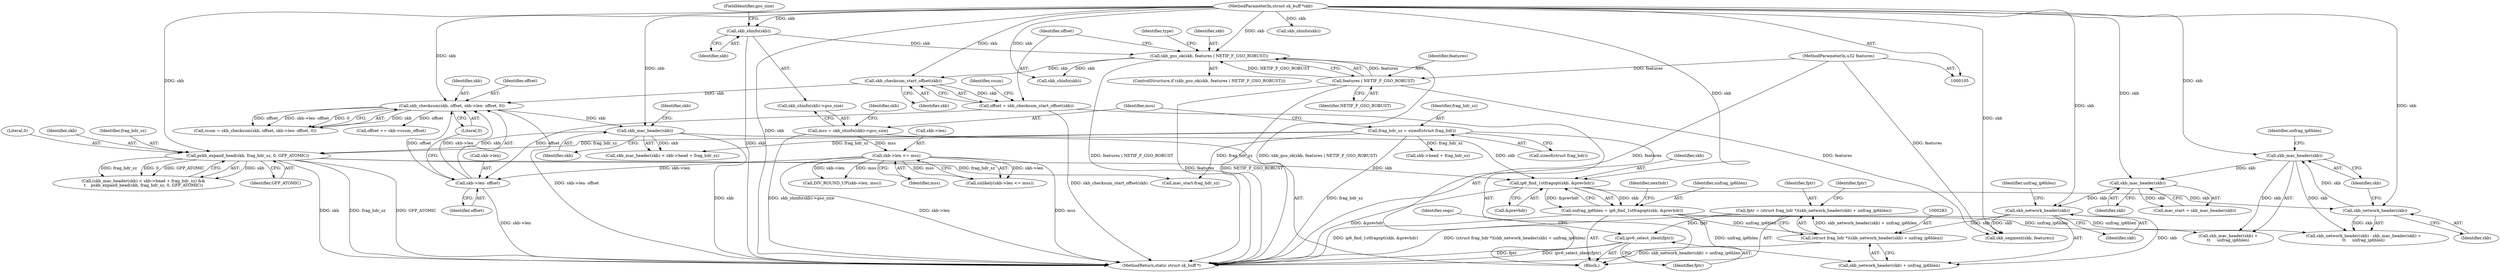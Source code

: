 digraph "1_linux_87c48fa3b4630905f98268dde838ee43626a060c_3@del" {
"1000298" [label="(Call,ipv6_select_ident(fptr))"];
"1000280" [label="(Call,fptr = (struct frag_hdr *)(skb_network_header(skb) + unfrag_ip6hlen))"];
"1000282" [label="(Call,(struct frag_hdr *)(skb_network_header(skb) + unfrag_ip6hlen))"];
"1000285" [label="(Call,skb_network_header(skb))"];
"1000262" [label="(Call,skb_mac_header(skb))"];
"1000257" [label="(Call,skb_mac_header(skb))"];
"1000254" [label="(Call,skb_network_header(skb))"];
"1000239" [label="(Call,ip6_find_1stfragopt(skb, &prevhdr))"];
"1000224" [label="(Call,skb_mac_header(skb))"];
"1000191" [label="(Call,skb_checksum(skb, offset, skb->len- offset, 0))"];
"1000187" [label="(Call,skb_checksum_start_offset(skb))"];
"1000144" [label="(Call,skb_gso_ok(skb, features | NETIF_F_GSO_ROBUST))"];
"1000132" [label="(Call,skb_shinfo(skb))"];
"1000106" [label="(MethodParameterIn,struct sk_buff *skb)"];
"1000146" [label="(Call,features | NETIF_F_GSO_ROBUST)"];
"1000107" [label="(MethodParameterIn,u32 features)"];
"1000194" [label="(Call,skb->len- offset)"];
"1000137" [label="(Call,skb->len <= mss)"];
"1000129" [label="(Call,mss = skb_shinfo(skb)->gso_size)"];
"1000185" [label="(Call,offset = skb_checksum_start_offset(skb))"];
"1000231" [label="(Call,pskb_expand_head(skb, frag_hdr_sz, 0, GFP_ATOMIC))"];
"1000123" [label="(Call,frag_hdr_sz = sizeof(struct frag_hdr))"];
"1000237" [label="(Call,unfrag_ip6hlen = ip6_find_1stfragopt(skb, &prevhdr))"];
"1000187" [label="(Call,skb_checksum_start_offset(skb))"];
"1000262" [label="(Call,skb_mac_header(skb))"];
"1000259" [label="(Identifier,unfrag_ip6hlen)"];
"1000145" [label="(Identifier,skb)"];
"1000173" [label="(Call,skb_shinfo(skb))"];
"1000193" [label="(Identifier,offset)"];
"1000302" [label="(Call,skb_segment(skb, features))"];
"1000131" [label="(Call,skb_shinfo(skb)->gso_size)"];
"1000225" [label="(Identifier,skb)"];
"1000308" [label="(MethodReturn,static struct sk_buff *)"];
"1000176" [label="(Call,DIV_ROUND_UP(skb->len, mss))"];
"1000190" [label="(Identifier,csum)"];
"1000235" [label="(Identifier,GFP_ATOMIC)"];
"1000253" [label="(Call,skb_network_header(skb) - skb_mac_header(skb) +\n\t\t     unfrag_ip6hlen)"];
"1000130" [label="(Identifier,mss)"];
"1000298" [label="(Call,ipv6_select_ident(fptr))"];
"1000192" [label="(Identifier,skb)"];
"1000107" [label="(MethodParameterIn,u32 features)"];
"1000132" [label="(Call,skb_shinfo(skb))"];
"1000106" [label="(MethodParameterIn,struct sk_buff *skb)"];
"1000284" [label="(Call,skb_network_header(skb) + unfrag_ip6hlen)"];
"1000138" [label="(Call,skb->len)"];
"1000129" [label="(Call,mss = skb_shinfo(skb)->gso_size)"];
"1000123" [label="(Call,frag_hdr_sz = sizeof(struct frag_hdr))"];
"1000223" [label="(Call,skb_mac_header(skb) < skb->head + frag_hdr_sz)"];
"1000231" [label="(Call,pskb_expand_head(skb, frag_hdr_sz, 0, GFP_ATOMIC))"];
"1000191" [label="(Call,skb_checksum(skb, offset, skb->len- offset, 0))"];
"1000189" [label="(Call,csum = skb_checksum(skb, offset, skb->len- offset, 0))"];
"1000263" [label="(Identifier,skb)"];
"1000199" [label="(Literal,0)"];
"1000144" [label="(Call,skb_gso_ok(skb, features | NETIF_F_GSO_ROBUST))"];
"1000124" [label="(Identifier,frag_hdr_sz)"];
"1000195" [label="(Call,skb->len)"];
"1000299" [label="(Identifier,fptr)"];
"1000125" [label="(Call,sizeof(struct frag_hdr))"];
"1000108" [label="(Block,)"];
"1000260" [label="(Call,mac_start = skb_mac_header(skb))"];
"1000301" [label="(Identifier,segs)"];
"1000134" [label="(FieldIdentifier,gso_size)"];
"1000258" [label="(Identifier,skb)"];
"1000200" [label="(Call,offset += skb->csum_offset)"];
"1000147" [label="(Identifier,features)"];
"1000136" [label="(Call,unlikely(skb->len <= mss))"];
"1000226" [label="(Call,skb->head + frag_hdr_sz)"];
"1000240" [label="(Identifier,skb)"];
"1000239" [label="(Call,ip6_find_1stfragopt(skb, &prevhdr))"];
"1000254" [label="(Call,skb_network_header(skb))"];
"1000188" [label="(Identifier,skb)"];
"1000137" [label="(Call,skb->len <= mss)"];
"1000232" [label="(Identifier,skb)"];
"1000186" [label="(Identifier,offset)"];
"1000141" [label="(Identifier,mss)"];
"1000285" [label="(Call,skb_network_header(skb))"];
"1000198" [label="(Identifier,offset)"];
"1000238" [label="(Identifier,unfrag_ip6hlen)"];
"1000286" [label="(Identifier,skb)"];
"1000154" [label="(Call,skb_shinfo(skb))"];
"1000237" [label="(Call,unfrag_ip6hlen = ip6_find_1stfragopt(skb, &prevhdr))"];
"1000194" [label="(Call,skb->len- offset)"];
"1000152" [label="(Identifier,type)"];
"1000224" [label="(Call,skb_mac_header(skb))"];
"1000133" [label="(Identifier,skb)"];
"1000244" [label="(Identifier,nexthdr)"];
"1000256" [label="(Call,skb_mac_header(skb) +\n\t\t     unfrag_ip6hlen)"];
"1000280" [label="(Call,fptr = (struct frag_hdr *)(skb_network_header(skb) + unfrag_ip6hlen))"];
"1000290" [label="(Identifier,fptr)"];
"1000287" [label="(Identifier,unfrag_ip6hlen)"];
"1000255" [label="(Identifier,skb)"];
"1000282" [label="(Call,(struct frag_hdr *)(skb_network_header(skb) + unfrag_ip6hlen))"];
"1000241" [label="(Call,&prevhdr)"];
"1000143" [label="(ControlStructure,if (skb_gso_ok(skb, features | NETIF_F_GSO_ROBUST)))"];
"1000148" [label="(Identifier,NETIF_F_GSO_ROBUST)"];
"1000139" [label="(Identifier,skb)"];
"1000228" [label="(Identifier,skb)"];
"1000222" [label="(Call,(skb_mac_header(skb) < skb->head + frag_hdr_sz) &&\n\t    pskb_expand_head(skb, frag_hdr_sz, 0, GFP_ATOMIC))"];
"1000265" [label="(Call,mac_start-frag_hdr_sz)"];
"1000146" [label="(Call,features | NETIF_F_GSO_ROBUST)"];
"1000281" [label="(Identifier,fptr)"];
"1000257" [label="(Call,skb_mac_header(skb))"];
"1000185" [label="(Call,offset = skb_checksum_start_offset(skb))"];
"1000233" [label="(Identifier,frag_hdr_sz)"];
"1000234" [label="(Literal,0)"];
"1000298" -> "1000108"  [label="AST: "];
"1000298" -> "1000299"  [label="CFG: "];
"1000299" -> "1000298"  [label="AST: "];
"1000301" -> "1000298"  [label="CFG: "];
"1000298" -> "1000308"  [label="DDG: ipv6_select_ident(fptr)"];
"1000298" -> "1000308"  [label="DDG: fptr"];
"1000280" -> "1000298"  [label="DDG: fptr"];
"1000280" -> "1000108"  [label="AST: "];
"1000280" -> "1000282"  [label="CFG: "];
"1000281" -> "1000280"  [label="AST: "];
"1000282" -> "1000280"  [label="AST: "];
"1000290" -> "1000280"  [label="CFG: "];
"1000280" -> "1000308"  [label="DDG: (struct frag_hdr *)(skb_network_header(skb) + unfrag_ip6hlen)"];
"1000282" -> "1000280"  [label="DDG: skb_network_header(skb) + unfrag_ip6hlen"];
"1000282" -> "1000284"  [label="CFG: "];
"1000283" -> "1000282"  [label="AST: "];
"1000284" -> "1000282"  [label="AST: "];
"1000282" -> "1000308"  [label="DDG: skb_network_header(skb) + unfrag_ip6hlen"];
"1000285" -> "1000282"  [label="DDG: skb"];
"1000237" -> "1000282"  [label="DDG: unfrag_ip6hlen"];
"1000285" -> "1000284"  [label="AST: "];
"1000285" -> "1000286"  [label="CFG: "];
"1000286" -> "1000285"  [label="AST: "];
"1000287" -> "1000285"  [label="CFG: "];
"1000285" -> "1000284"  [label="DDG: skb"];
"1000262" -> "1000285"  [label="DDG: skb"];
"1000106" -> "1000285"  [label="DDG: skb"];
"1000285" -> "1000302"  [label="DDG: skb"];
"1000262" -> "1000260"  [label="AST: "];
"1000262" -> "1000263"  [label="CFG: "];
"1000263" -> "1000262"  [label="AST: "];
"1000260" -> "1000262"  [label="CFG: "];
"1000262" -> "1000260"  [label="DDG: skb"];
"1000257" -> "1000262"  [label="DDG: skb"];
"1000106" -> "1000262"  [label="DDG: skb"];
"1000257" -> "1000256"  [label="AST: "];
"1000257" -> "1000258"  [label="CFG: "];
"1000258" -> "1000257"  [label="AST: "];
"1000259" -> "1000257"  [label="CFG: "];
"1000257" -> "1000253"  [label="DDG: skb"];
"1000257" -> "1000256"  [label="DDG: skb"];
"1000254" -> "1000257"  [label="DDG: skb"];
"1000106" -> "1000257"  [label="DDG: skb"];
"1000254" -> "1000253"  [label="AST: "];
"1000254" -> "1000255"  [label="CFG: "];
"1000255" -> "1000254"  [label="AST: "];
"1000258" -> "1000254"  [label="CFG: "];
"1000254" -> "1000253"  [label="DDG: skb"];
"1000239" -> "1000254"  [label="DDG: skb"];
"1000106" -> "1000254"  [label="DDG: skb"];
"1000239" -> "1000237"  [label="AST: "];
"1000239" -> "1000241"  [label="CFG: "];
"1000240" -> "1000239"  [label="AST: "];
"1000241" -> "1000239"  [label="AST: "];
"1000237" -> "1000239"  [label="CFG: "];
"1000239" -> "1000308"  [label="DDG: &prevhdr"];
"1000239" -> "1000237"  [label="DDG: skb"];
"1000239" -> "1000237"  [label="DDG: &prevhdr"];
"1000224" -> "1000239"  [label="DDG: skb"];
"1000231" -> "1000239"  [label="DDG: skb"];
"1000106" -> "1000239"  [label="DDG: skb"];
"1000224" -> "1000223"  [label="AST: "];
"1000224" -> "1000225"  [label="CFG: "];
"1000225" -> "1000224"  [label="AST: "];
"1000228" -> "1000224"  [label="CFG: "];
"1000224" -> "1000308"  [label="DDG: skb"];
"1000224" -> "1000223"  [label="DDG: skb"];
"1000191" -> "1000224"  [label="DDG: skb"];
"1000106" -> "1000224"  [label="DDG: skb"];
"1000224" -> "1000231"  [label="DDG: skb"];
"1000191" -> "1000189"  [label="AST: "];
"1000191" -> "1000199"  [label="CFG: "];
"1000192" -> "1000191"  [label="AST: "];
"1000193" -> "1000191"  [label="AST: "];
"1000194" -> "1000191"  [label="AST: "];
"1000199" -> "1000191"  [label="AST: "];
"1000189" -> "1000191"  [label="CFG: "];
"1000191" -> "1000308"  [label="DDG: skb->len- offset"];
"1000191" -> "1000189"  [label="DDG: skb"];
"1000191" -> "1000189"  [label="DDG: offset"];
"1000191" -> "1000189"  [label="DDG: skb->len- offset"];
"1000191" -> "1000189"  [label="DDG: 0"];
"1000187" -> "1000191"  [label="DDG: skb"];
"1000106" -> "1000191"  [label="DDG: skb"];
"1000194" -> "1000191"  [label="DDG: offset"];
"1000194" -> "1000191"  [label="DDG: skb->len"];
"1000191" -> "1000200"  [label="DDG: offset"];
"1000187" -> "1000185"  [label="AST: "];
"1000187" -> "1000188"  [label="CFG: "];
"1000188" -> "1000187"  [label="AST: "];
"1000185" -> "1000187"  [label="CFG: "];
"1000187" -> "1000185"  [label="DDG: skb"];
"1000144" -> "1000187"  [label="DDG: skb"];
"1000106" -> "1000187"  [label="DDG: skb"];
"1000144" -> "1000143"  [label="AST: "];
"1000144" -> "1000146"  [label="CFG: "];
"1000145" -> "1000144"  [label="AST: "];
"1000146" -> "1000144"  [label="AST: "];
"1000152" -> "1000144"  [label="CFG: "];
"1000186" -> "1000144"  [label="CFG: "];
"1000144" -> "1000308"  [label="DDG: skb_gso_ok(skb, features | NETIF_F_GSO_ROBUST)"];
"1000144" -> "1000308"  [label="DDG: features | NETIF_F_GSO_ROBUST"];
"1000132" -> "1000144"  [label="DDG: skb"];
"1000106" -> "1000144"  [label="DDG: skb"];
"1000146" -> "1000144"  [label="DDG: features"];
"1000146" -> "1000144"  [label="DDG: NETIF_F_GSO_ROBUST"];
"1000144" -> "1000154"  [label="DDG: skb"];
"1000132" -> "1000131"  [label="AST: "];
"1000132" -> "1000133"  [label="CFG: "];
"1000133" -> "1000132"  [label="AST: "];
"1000134" -> "1000132"  [label="CFG: "];
"1000132" -> "1000308"  [label="DDG: skb"];
"1000106" -> "1000132"  [label="DDG: skb"];
"1000106" -> "1000105"  [label="AST: "];
"1000106" -> "1000308"  [label="DDG: skb"];
"1000106" -> "1000154"  [label="DDG: skb"];
"1000106" -> "1000173"  [label="DDG: skb"];
"1000106" -> "1000231"  [label="DDG: skb"];
"1000106" -> "1000302"  [label="DDG: skb"];
"1000146" -> "1000148"  [label="CFG: "];
"1000147" -> "1000146"  [label="AST: "];
"1000148" -> "1000146"  [label="AST: "];
"1000146" -> "1000308"  [label="DDG: NETIF_F_GSO_ROBUST"];
"1000146" -> "1000308"  [label="DDG: features"];
"1000107" -> "1000146"  [label="DDG: features"];
"1000146" -> "1000302"  [label="DDG: features"];
"1000107" -> "1000105"  [label="AST: "];
"1000107" -> "1000308"  [label="DDG: features"];
"1000107" -> "1000302"  [label="DDG: features"];
"1000194" -> "1000198"  [label="CFG: "];
"1000195" -> "1000194"  [label="AST: "];
"1000198" -> "1000194"  [label="AST: "];
"1000199" -> "1000194"  [label="CFG: "];
"1000194" -> "1000308"  [label="DDG: skb->len"];
"1000137" -> "1000194"  [label="DDG: skb->len"];
"1000185" -> "1000194"  [label="DDG: offset"];
"1000137" -> "1000136"  [label="AST: "];
"1000137" -> "1000141"  [label="CFG: "];
"1000138" -> "1000137"  [label="AST: "];
"1000141" -> "1000137"  [label="AST: "];
"1000136" -> "1000137"  [label="CFG: "];
"1000137" -> "1000308"  [label="DDG: mss"];
"1000137" -> "1000308"  [label="DDG: skb->len"];
"1000137" -> "1000136"  [label="DDG: skb->len"];
"1000137" -> "1000136"  [label="DDG: mss"];
"1000129" -> "1000137"  [label="DDG: mss"];
"1000137" -> "1000176"  [label="DDG: skb->len"];
"1000137" -> "1000176"  [label="DDG: mss"];
"1000129" -> "1000108"  [label="AST: "];
"1000129" -> "1000131"  [label="CFG: "];
"1000130" -> "1000129"  [label="AST: "];
"1000131" -> "1000129"  [label="AST: "];
"1000139" -> "1000129"  [label="CFG: "];
"1000129" -> "1000308"  [label="DDG: skb_shinfo(skb)->gso_size"];
"1000185" -> "1000108"  [label="AST: "];
"1000186" -> "1000185"  [label="AST: "];
"1000190" -> "1000185"  [label="CFG: "];
"1000185" -> "1000308"  [label="DDG: skb_checksum_start_offset(skb)"];
"1000231" -> "1000222"  [label="AST: "];
"1000231" -> "1000235"  [label="CFG: "];
"1000232" -> "1000231"  [label="AST: "];
"1000233" -> "1000231"  [label="AST: "];
"1000234" -> "1000231"  [label="AST: "];
"1000235" -> "1000231"  [label="AST: "];
"1000222" -> "1000231"  [label="CFG: "];
"1000231" -> "1000308"  [label="DDG: skb"];
"1000231" -> "1000308"  [label="DDG: frag_hdr_sz"];
"1000231" -> "1000308"  [label="DDG: GFP_ATOMIC"];
"1000231" -> "1000222"  [label="DDG: skb"];
"1000231" -> "1000222"  [label="DDG: frag_hdr_sz"];
"1000231" -> "1000222"  [label="DDG: 0"];
"1000231" -> "1000222"  [label="DDG: GFP_ATOMIC"];
"1000123" -> "1000231"  [label="DDG: frag_hdr_sz"];
"1000231" -> "1000265"  [label="DDG: frag_hdr_sz"];
"1000123" -> "1000108"  [label="AST: "];
"1000123" -> "1000125"  [label="CFG: "];
"1000124" -> "1000123"  [label="AST: "];
"1000125" -> "1000123"  [label="AST: "];
"1000130" -> "1000123"  [label="CFG: "];
"1000123" -> "1000308"  [label="DDG: frag_hdr_sz"];
"1000123" -> "1000223"  [label="DDG: frag_hdr_sz"];
"1000123" -> "1000226"  [label="DDG: frag_hdr_sz"];
"1000123" -> "1000265"  [label="DDG: frag_hdr_sz"];
"1000237" -> "1000108"  [label="AST: "];
"1000238" -> "1000237"  [label="AST: "];
"1000244" -> "1000237"  [label="CFG: "];
"1000237" -> "1000308"  [label="DDG: ip6_find_1stfragopt(skb, &prevhdr)"];
"1000237" -> "1000253"  [label="DDG: unfrag_ip6hlen"];
"1000237" -> "1000256"  [label="DDG: unfrag_ip6hlen"];
"1000237" -> "1000284"  [label="DDG: unfrag_ip6hlen"];
}
